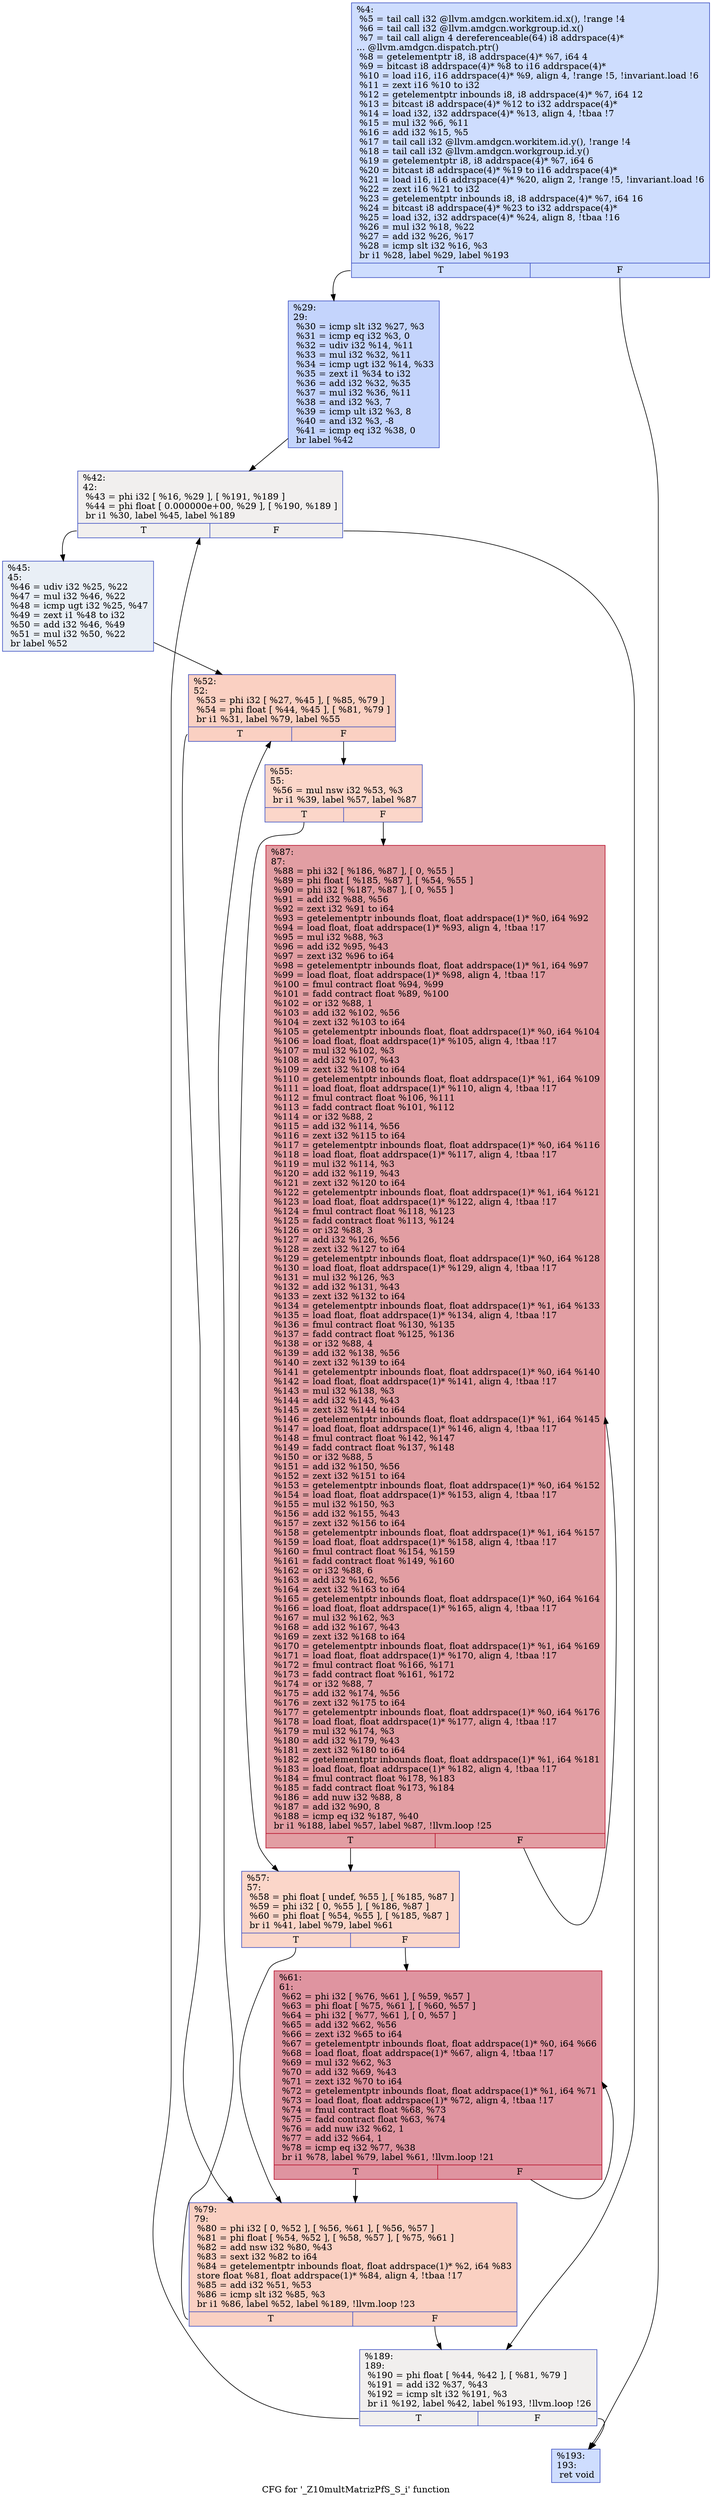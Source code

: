 digraph "CFG for '_Z10multMatrizPfS_S_i' function" {
	label="CFG for '_Z10multMatrizPfS_S_i' function";

	Node0x573b200 [shape=record,color="#3d50c3ff", style=filled, fillcolor="#8fb1fe70",label="{%4:\l  %5 = tail call i32 @llvm.amdgcn.workitem.id.x(), !range !4\l  %6 = tail call i32 @llvm.amdgcn.workgroup.id.x()\l  %7 = tail call align 4 dereferenceable(64) i8 addrspace(4)*\l... @llvm.amdgcn.dispatch.ptr()\l  %8 = getelementptr i8, i8 addrspace(4)* %7, i64 4\l  %9 = bitcast i8 addrspace(4)* %8 to i16 addrspace(4)*\l  %10 = load i16, i16 addrspace(4)* %9, align 4, !range !5, !invariant.load !6\l  %11 = zext i16 %10 to i32\l  %12 = getelementptr inbounds i8, i8 addrspace(4)* %7, i64 12\l  %13 = bitcast i8 addrspace(4)* %12 to i32 addrspace(4)*\l  %14 = load i32, i32 addrspace(4)* %13, align 4, !tbaa !7\l  %15 = mul i32 %6, %11\l  %16 = add i32 %15, %5\l  %17 = tail call i32 @llvm.amdgcn.workitem.id.y(), !range !4\l  %18 = tail call i32 @llvm.amdgcn.workgroup.id.y()\l  %19 = getelementptr i8, i8 addrspace(4)* %7, i64 6\l  %20 = bitcast i8 addrspace(4)* %19 to i16 addrspace(4)*\l  %21 = load i16, i16 addrspace(4)* %20, align 2, !range !5, !invariant.load !6\l  %22 = zext i16 %21 to i32\l  %23 = getelementptr inbounds i8, i8 addrspace(4)* %7, i64 16\l  %24 = bitcast i8 addrspace(4)* %23 to i32 addrspace(4)*\l  %25 = load i32, i32 addrspace(4)* %24, align 8, !tbaa !16\l  %26 = mul i32 %18, %22\l  %27 = add i32 %26, %17\l  %28 = icmp slt i32 %16, %3\l  br i1 %28, label %29, label %193\l|{<s0>T|<s1>F}}"];
	Node0x573b200:s0 -> Node0x573f140;
	Node0x573b200:s1 -> Node0x573f1d0;
	Node0x573f140 [shape=record,color="#3d50c3ff", style=filled, fillcolor="#7a9df870",label="{%29:\l29:                                               \l  %30 = icmp slt i32 %27, %3\l  %31 = icmp eq i32 %3, 0\l  %32 = udiv i32 %14, %11\l  %33 = mul i32 %32, %11\l  %34 = icmp ugt i32 %14, %33\l  %35 = zext i1 %34 to i32\l  %36 = add i32 %32, %35\l  %37 = mul i32 %36, %11\l  %38 = and i32 %3, 7\l  %39 = icmp ult i32 %3, 8\l  %40 = and i32 %3, -8\l  %41 = icmp eq i32 %38, 0\l  br label %42\l}"];
	Node0x573f140 -> Node0x573fb50;
	Node0x573fb50 [shape=record,color="#3d50c3ff", style=filled, fillcolor="#e0dbd870",label="{%42:\l42:                                               \l  %43 = phi i32 [ %16, %29 ], [ %191, %189 ]\l  %44 = phi float [ 0.000000e+00, %29 ], [ %190, %189 ]\l  br i1 %30, label %45, label %189\l|{<s0>T|<s1>F}}"];
	Node0x573fb50:s0 -> Node0x57408f0;
	Node0x573fb50:s1 -> Node0x573fc40;
	Node0x57408f0 [shape=record,color="#3d50c3ff", style=filled, fillcolor="#cedaeb70",label="{%45:\l45:                                               \l  %46 = udiv i32 %25, %22\l  %47 = mul i32 %46, %22\l  %48 = icmp ugt i32 %25, %47\l  %49 = zext i1 %48 to i32\l  %50 = add i32 %46, %49\l  %51 = mul i32 %50, %22\l  br label %52\l}"];
	Node0x57408f0 -> Node0x5740d70;
	Node0x5740d70 [shape=record,color="#3d50c3ff", style=filled, fillcolor="#f3947570",label="{%52:\l52:                                               \l  %53 = phi i32 [ %27, %45 ], [ %85, %79 ]\l  %54 = phi float [ %44, %45 ], [ %81, %79 ]\l  br i1 %31, label %79, label %55\l|{<s0>T|<s1>F}}"];
	Node0x5740d70:s0 -> Node0x5740e60;
	Node0x5740d70:s1 -> Node0x57410c0;
	Node0x57410c0 [shape=record,color="#3d50c3ff", style=filled, fillcolor="#f6a38570",label="{%55:\l55:                                               \l  %56 = mul nsw i32 %53, %3\l  br i1 %39, label %57, label %87\l|{<s0>T|<s1>F}}"];
	Node0x57410c0:s0 -> Node0x5741290;
	Node0x57410c0:s1 -> Node0x57412e0;
	Node0x5741290 [shape=record,color="#3d50c3ff", style=filled, fillcolor="#f6a38570",label="{%57:\l57:                                               \l  %58 = phi float [ undef, %55 ], [ %185, %87 ]\l  %59 = phi i32 [ 0, %55 ], [ %186, %87 ]\l  %60 = phi float [ %54, %55 ], [ %185, %87 ]\l  br i1 %41, label %79, label %61\l|{<s0>T|<s1>F}}"];
	Node0x5741290:s0 -> Node0x5740e60;
	Node0x5741290:s1 -> Node0x5741af0;
	Node0x5741af0 [shape=record,color="#b70d28ff", style=filled, fillcolor="#b70d2870",label="{%61:\l61:                                               \l  %62 = phi i32 [ %76, %61 ], [ %59, %57 ]\l  %63 = phi float [ %75, %61 ], [ %60, %57 ]\l  %64 = phi i32 [ %77, %61 ], [ 0, %57 ]\l  %65 = add i32 %62, %56\l  %66 = zext i32 %65 to i64\l  %67 = getelementptr inbounds float, float addrspace(1)* %0, i64 %66\l  %68 = load float, float addrspace(1)* %67, align 4, !tbaa !17\l  %69 = mul i32 %62, %3\l  %70 = add i32 %69, %43\l  %71 = zext i32 %70 to i64\l  %72 = getelementptr inbounds float, float addrspace(1)* %1, i64 %71\l  %73 = load float, float addrspace(1)* %72, align 4, !tbaa !17\l  %74 = fmul contract float %68, %73\l  %75 = fadd contract float %63, %74\l  %76 = add nuw i32 %62, 1\l  %77 = add i32 %64, 1\l  %78 = icmp eq i32 %77, %38\l  br i1 %78, label %79, label %61, !llvm.loop !21\l|{<s0>T|<s1>F}}"];
	Node0x5741af0:s0 -> Node0x5740e60;
	Node0x5741af0:s1 -> Node0x5741af0;
	Node0x5740e60 [shape=record,color="#3d50c3ff", style=filled, fillcolor="#f3947570",label="{%79:\l79:                                               \l  %80 = phi i32 [ 0, %52 ], [ %56, %61 ], [ %56, %57 ]\l  %81 = phi float [ %54, %52 ], [ %58, %57 ], [ %75, %61 ]\l  %82 = add nsw i32 %80, %43\l  %83 = sext i32 %82 to i64\l  %84 = getelementptr inbounds float, float addrspace(1)* %2, i64 %83\l  store float %81, float addrspace(1)* %84, align 4, !tbaa !17\l  %85 = add i32 %51, %53\l  %86 = icmp slt i32 %85, %3\l  br i1 %86, label %52, label %189, !llvm.loop !23\l|{<s0>T|<s1>F}}"];
	Node0x5740e60:s0 -> Node0x5740d70;
	Node0x5740e60:s1 -> Node0x573fc40;
	Node0x57412e0 [shape=record,color="#b70d28ff", style=filled, fillcolor="#be242e70",label="{%87:\l87:                                               \l  %88 = phi i32 [ %186, %87 ], [ 0, %55 ]\l  %89 = phi float [ %185, %87 ], [ %54, %55 ]\l  %90 = phi i32 [ %187, %87 ], [ 0, %55 ]\l  %91 = add i32 %88, %56\l  %92 = zext i32 %91 to i64\l  %93 = getelementptr inbounds float, float addrspace(1)* %0, i64 %92\l  %94 = load float, float addrspace(1)* %93, align 4, !tbaa !17\l  %95 = mul i32 %88, %3\l  %96 = add i32 %95, %43\l  %97 = zext i32 %96 to i64\l  %98 = getelementptr inbounds float, float addrspace(1)* %1, i64 %97\l  %99 = load float, float addrspace(1)* %98, align 4, !tbaa !17\l  %100 = fmul contract float %94, %99\l  %101 = fadd contract float %89, %100\l  %102 = or i32 %88, 1\l  %103 = add i32 %102, %56\l  %104 = zext i32 %103 to i64\l  %105 = getelementptr inbounds float, float addrspace(1)* %0, i64 %104\l  %106 = load float, float addrspace(1)* %105, align 4, !tbaa !17\l  %107 = mul i32 %102, %3\l  %108 = add i32 %107, %43\l  %109 = zext i32 %108 to i64\l  %110 = getelementptr inbounds float, float addrspace(1)* %1, i64 %109\l  %111 = load float, float addrspace(1)* %110, align 4, !tbaa !17\l  %112 = fmul contract float %106, %111\l  %113 = fadd contract float %101, %112\l  %114 = or i32 %88, 2\l  %115 = add i32 %114, %56\l  %116 = zext i32 %115 to i64\l  %117 = getelementptr inbounds float, float addrspace(1)* %0, i64 %116\l  %118 = load float, float addrspace(1)* %117, align 4, !tbaa !17\l  %119 = mul i32 %114, %3\l  %120 = add i32 %119, %43\l  %121 = zext i32 %120 to i64\l  %122 = getelementptr inbounds float, float addrspace(1)* %1, i64 %121\l  %123 = load float, float addrspace(1)* %122, align 4, !tbaa !17\l  %124 = fmul contract float %118, %123\l  %125 = fadd contract float %113, %124\l  %126 = or i32 %88, 3\l  %127 = add i32 %126, %56\l  %128 = zext i32 %127 to i64\l  %129 = getelementptr inbounds float, float addrspace(1)* %0, i64 %128\l  %130 = load float, float addrspace(1)* %129, align 4, !tbaa !17\l  %131 = mul i32 %126, %3\l  %132 = add i32 %131, %43\l  %133 = zext i32 %132 to i64\l  %134 = getelementptr inbounds float, float addrspace(1)* %1, i64 %133\l  %135 = load float, float addrspace(1)* %134, align 4, !tbaa !17\l  %136 = fmul contract float %130, %135\l  %137 = fadd contract float %125, %136\l  %138 = or i32 %88, 4\l  %139 = add i32 %138, %56\l  %140 = zext i32 %139 to i64\l  %141 = getelementptr inbounds float, float addrspace(1)* %0, i64 %140\l  %142 = load float, float addrspace(1)* %141, align 4, !tbaa !17\l  %143 = mul i32 %138, %3\l  %144 = add i32 %143, %43\l  %145 = zext i32 %144 to i64\l  %146 = getelementptr inbounds float, float addrspace(1)* %1, i64 %145\l  %147 = load float, float addrspace(1)* %146, align 4, !tbaa !17\l  %148 = fmul contract float %142, %147\l  %149 = fadd contract float %137, %148\l  %150 = or i32 %88, 5\l  %151 = add i32 %150, %56\l  %152 = zext i32 %151 to i64\l  %153 = getelementptr inbounds float, float addrspace(1)* %0, i64 %152\l  %154 = load float, float addrspace(1)* %153, align 4, !tbaa !17\l  %155 = mul i32 %150, %3\l  %156 = add i32 %155, %43\l  %157 = zext i32 %156 to i64\l  %158 = getelementptr inbounds float, float addrspace(1)* %1, i64 %157\l  %159 = load float, float addrspace(1)* %158, align 4, !tbaa !17\l  %160 = fmul contract float %154, %159\l  %161 = fadd contract float %149, %160\l  %162 = or i32 %88, 6\l  %163 = add i32 %162, %56\l  %164 = zext i32 %163 to i64\l  %165 = getelementptr inbounds float, float addrspace(1)* %0, i64 %164\l  %166 = load float, float addrspace(1)* %165, align 4, !tbaa !17\l  %167 = mul i32 %162, %3\l  %168 = add i32 %167, %43\l  %169 = zext i32 %168 to i64\l  %170 = getelementptr inbounds float, float addrspace(1)* %1, i64 %169\l  %171 = load float, float addrspace(1)* %170, align 4, !tbaa !17\l  %172 = fmul contract float %166, %171\l  %173 = fadd contract float %161, %172\l  %174 = or i32 %88, 7\l  %175 = add i32 %174, %56\l  %176 = zext i32 %175 to i64\l  %177 = getelementptr inbounds float, float addrspace(1)* %0, i64 %176\l  %178 = load float, float addrspace(1)* %177, align 4, !tbaa !17\l  %179 = mul i32 %174, %3\l  %180 = add i32 %179, %43\l  %181 = zext i32 %180 to i64\l  %182 = getelementptr inbounds float, float addrspace(1)* %1, i64 %181\l  %183 = load float, float addrspace(1)* %182, align 4, !tbaa !17\l  %184 = fmul contract float %178, %183\l  %185 = fadd contract float %173, %184\l  %186 = add nuw i32 %88, 8\l  %187 = add i32 %90, 8\l  %188 = icmp eq i32 %187, %40\l  br i1 %188, label %57, label %87, !llvm.loop !25\l|{<s0>T|<s1>F}}"];
	Node0x57412e0:s0 -> Node0x5741290;
	Node0x57412e0:s1 -> Node0x57412e0;
	Node0x573fc40 [shape=record,color="#3d50c3ff", style=filled, fillcolor="#e0dbd870",label="{%189:\l189:                                              \l  %190 = phi float [ %44, %42 ], [ %81, %79 ]\l  %191 = add i32 %37, %43\l  %192 = icmp slt i32 %191, %3\l  br i1 %192, label %42, label %193, !llvm.loop !26\l|{<s0>T|<s1>F}}"];
	Node0x573fc40:s0 -> Node0x573fb50;
	Node0x573fc40:s1 -> Node0x573f1d0;
	Node0x573f1d0 [shape=record,color="#3d50c3ff", style=filled, fillcolor="#8fb1fe70",label="{%193:\l193:                                              \l  ret void\l}"];
}
